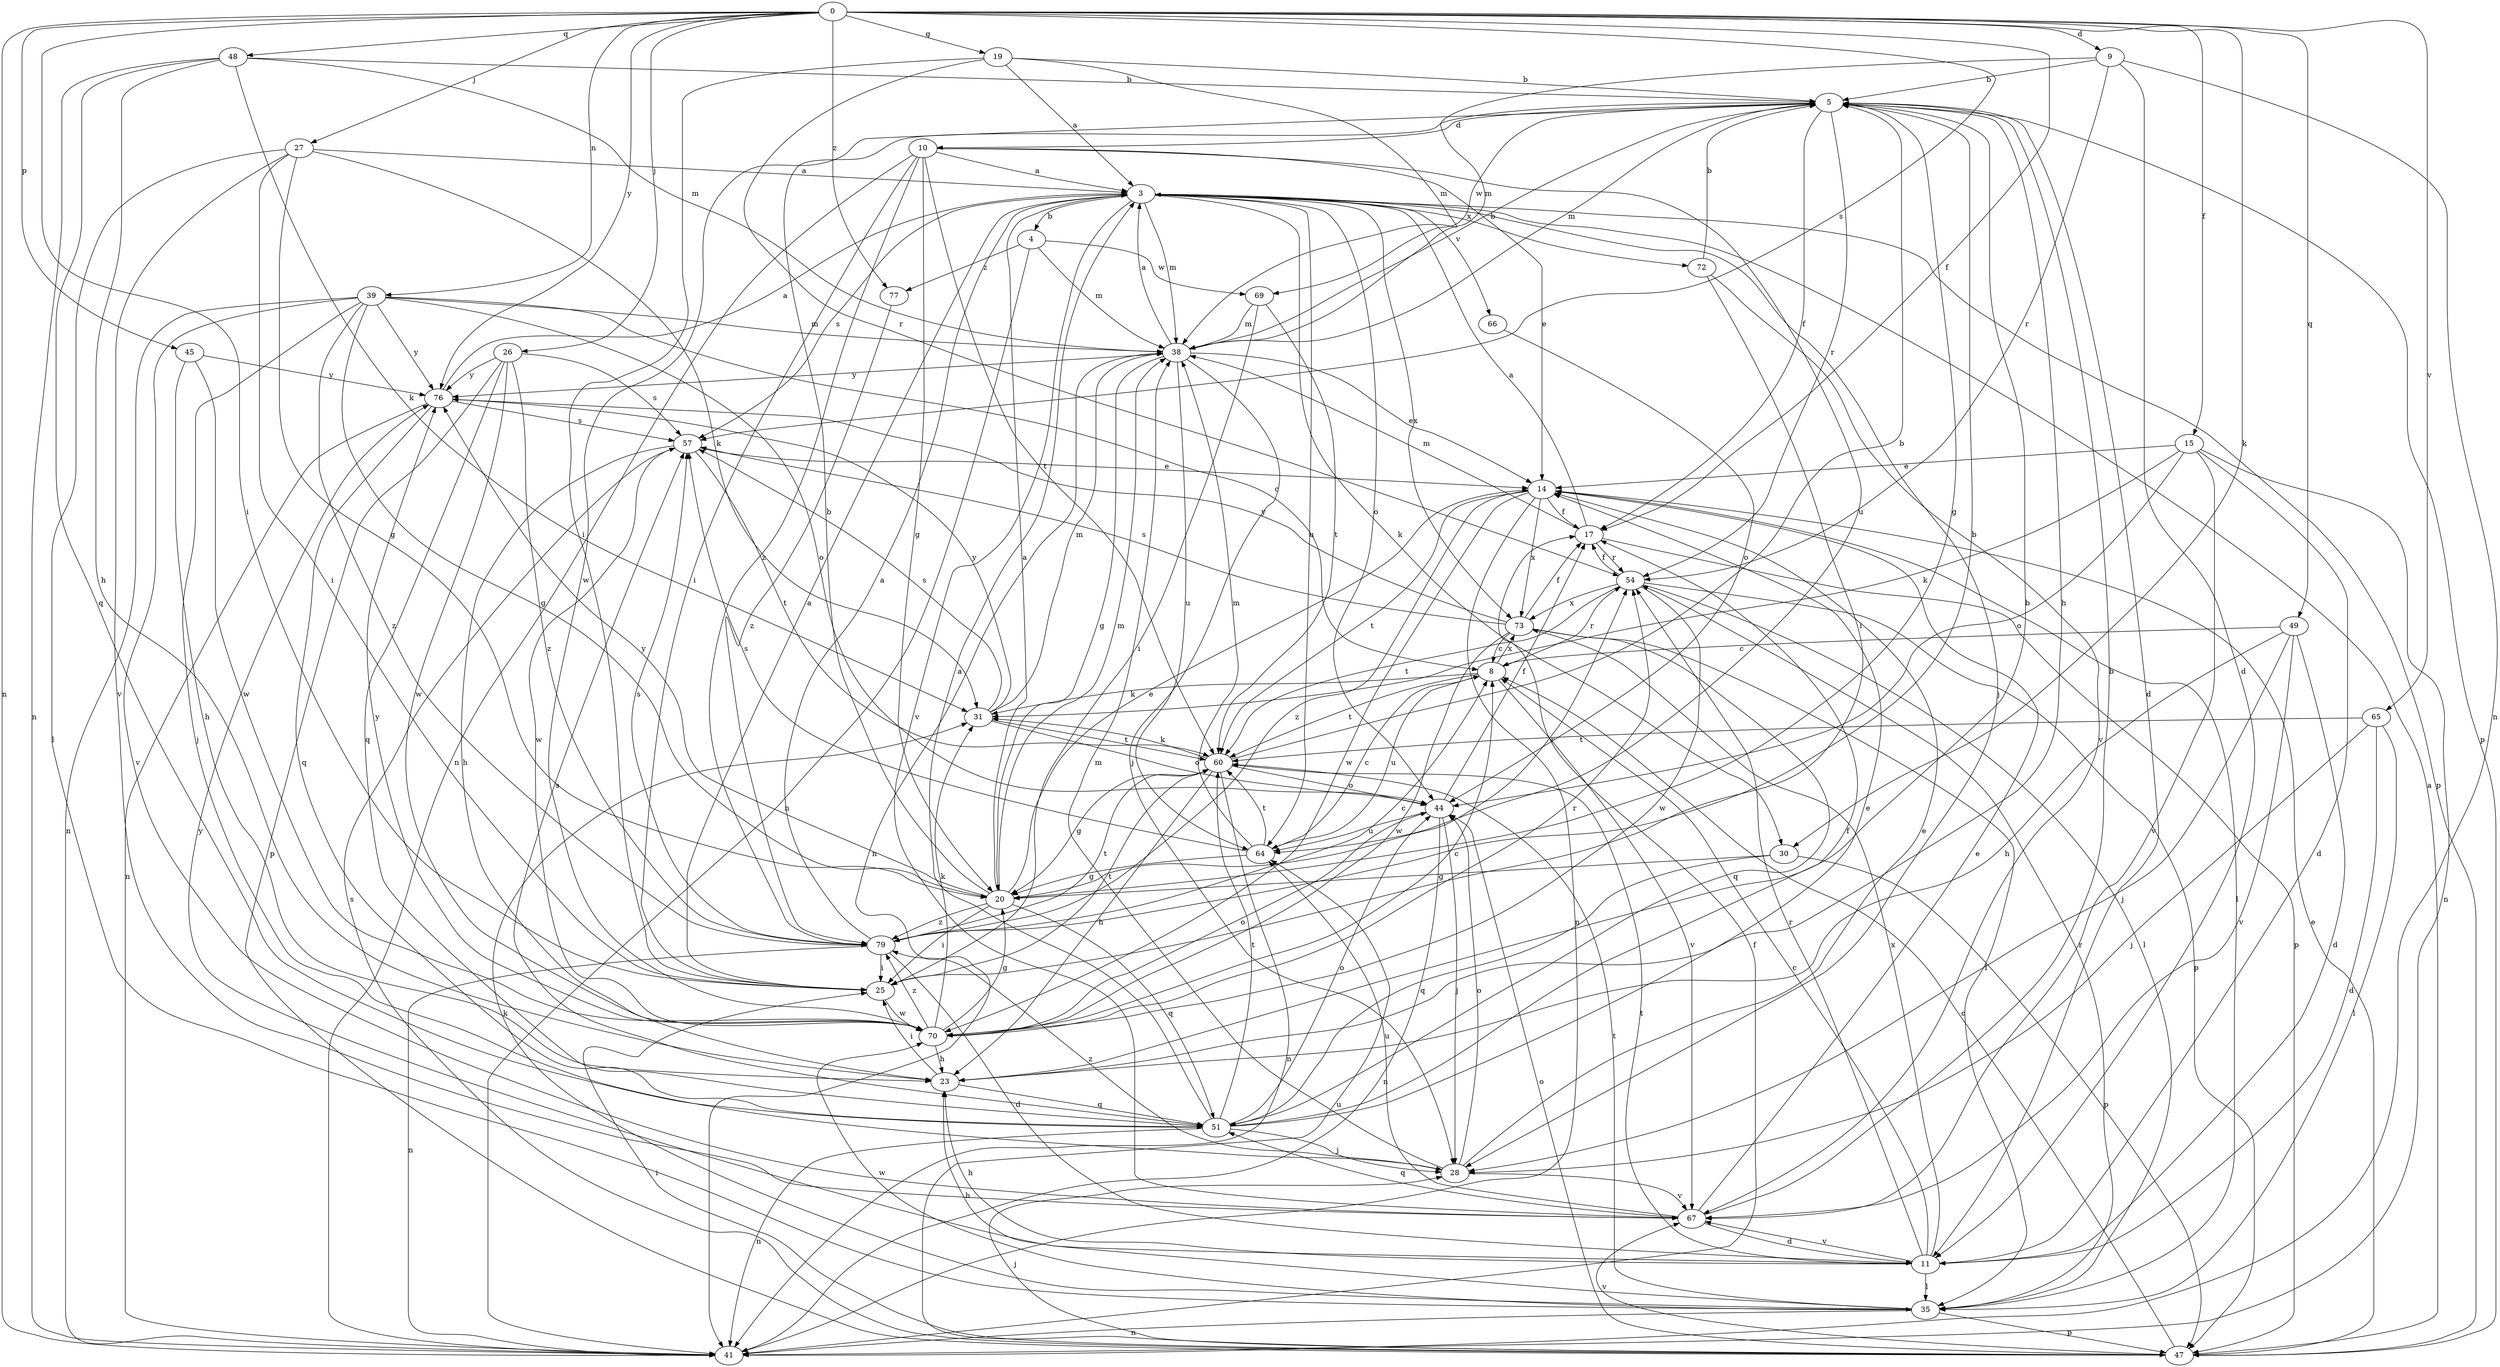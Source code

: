 strict digraph  {
0;
3;
4;
5;
8;
9;
10;
11;
14;
15;
17;
19;
20;
23;
25;
26;
27;
28;
30;
31;
35;
38;
39;
41;
44;
45;
47;
48;
49;
51;
54;
57;
60;
64;
65;
66;
67;
69;
70;
72;
73;
76;
77;
79;
0 -> 9  [label=d];
0 -> 15  [label=f];
0 -> 17  [label=f];
0 -> 19  [label=g];
0 -> 25  [label=i];
0 -> 26  [label=j];
0 -> 27  [label=j];
0 -> 30  [label=k];
0 -> 39  [label=n];
0 -> 41  [label=n];
0 -> 45  [label=p];
0 -> 48  [label=q];
0 -> 49  [label=q];
0 -> 57  [label=s];
0 -> 65  [label=v];
0 -> 76  [label=y];
0 -> 77  [label=z];
3 -> 4  [label=b];
3 -> 28  [label=j];
3 -> 30  [label=k];
3 -> 38  [label=m];
3 -> 44  [label=o];
3 -> 47  [label=p];
3 -> 57  [label=s];
3 -> 64  [label=u];
3 -> 66  [label=v];
3 -> 67  [label=v];
3 -> 72  [label=x];
3 -> 73  [label=x];
4 -> 38  [label=m];
4 -> 41  [label=n];
4 -> 69  [label=w];
4 -> 77  [label=z];
5 -> 10  [label=d];
5 -> 11  [label=d];
5 -> 17  [label=f];
5 -> 20  [label=g];
5 -> 23  [label=h];
5 -> 38  [label=m];
5 -> 47  [label=p];
5 -> 54  [label=r];
5 -> 69  [label=w];
5 -> 70  [label=w];
8 -> 31  [label=k];
8 -> 54  [label=r];
8 -> 60  [label=t];
8 -> 64  [label=u];
8 -> 67  [label=v];
8 -> 73  [label=x];
9 -> 5  [label=b];
9 -> 11  [label=d];
9 -> 38  [label=m];
9 -> 41  [label=n];
9 -> 54  [label=r];
10 -> 3  [label=a];
10 -> 14  [label=e];
10 -> 20  [label=g];
10 -> 25  [label=i];
10 -> 41  [label=n];
10 -> 60  [label=t];
10 -> 64  [label=u];
10 -> 79  [label=z];
11 -> 8  [label=c];
11 -> 23  [label=h];
11 -> 35  [label=l];
11 -> 54  [label=r];
11 -> 60  [label=t];
11 -> 67  [label=v];
11 -> 73  [label=x];
11 -> 76  [label=y];
14 -> 17  [label=f];
14 -> 35  [label=l];
14 -> 41  [label=n];
14 -> 60  [label=t];
14 -> 70  [label=w];
14 -> 73  [label=x];
14 -> 79  [label=z];
15 -> 11  [label=d];
15 -> 14  [label=e];
15 -> 31  [label=k];
15 -> 41  [label=n];
15 -> 44  [label=o];
15 -> 67  [label=v];
17 -> 3  [label=a];
17 -> 38  [label=m];
17 -> 47  [label=p];
17 -> 54  [label=r];
19 -> 3  [label=a];
19 -> 5  [label=b];
19 -> 25  [label=i];
19 -> 38  [label=m];
19 -> 54  [label=r];
20 -> 3  [label=a];
20 -> 5  [label=b];
20 -> 14  [label=e];
20 -> 25  [label=i];
20 -> 38  [label=m];
20 -> 51  [label=q];
20 -> 54  [label=r];
20 -> 76  [label=y];
20 -> 79  [label=z];
23 -> 5  [label=b];
23 -> 25  [label=i];
23 -> 51  [label=q];
25 -> 3  [label=a];
25 -> 60  [label=t];
25 -> 70  [label=w];
26 -> 47  [label=p];
26 -> 51  [label=q];
26 -> 57  [label=s];
26 -> 70  [label=w];
26 -> 76  [label=y];
26 -> 79  [label=z];
27 -> 3  [label=a];
27 -> 20  [label=g];
27 -> 25  [label=i];
27 -> 31  [label=k];
27 -> 35  [label=l];
27 -> 67  [label=v];
28 -> 14  [label=e];
28 -> 38  [label=m];
28 -> 44  [label=o];
28 -> 67  [label=v];
28 -> 79  [label=z];
30 -> 20  [label=g];
30 -> 47  [label=p];
30 -> 51  [label=q];
31 -> 38  [label=m];
31 -> 44  [label=o];
31 -> 57  [label=s];
31 -> 60  [label=t];
31 -> 76  [label=y];
35 -> 23  [label=h];
35 -> 31  [label=k];
35 -> 41  [label=n];
35 -> 47  [label=p];
35 -> 54  [label=r];
35 -> 60  [label=t];
35 -> 70  [label=w];
38 -> 3  [label=a];
38 -> 5  [label=b];
38 -> 14  [label=e];
38 -> 20  [label=g];
38 -> 28  [label=j];
38 -> 41  [label=n];
38 -> 64  [label=u];
38 -> 76  [label=y];
39 -> 8  [label=c];
39 -> 20  [label=g];
39 -> 28  [label=j];
39 -> 38  [label=m];
39 -> 41  [label=n];
39 -> 44  [label=o];
39 -> 67  [label=v];
39 -> 76  [label=y];
39 -> 79  [label=z];
41 -> 17  [label=f];
44 -> 17  [label=f];
44 -> 28  [label=j];
44 -> 41  [label=n];
44 -> 64  [label=u];
45 -> 23  [label=h];
45 -> 70  [label=w];
45 -> 76  [label=y];
47 -> 3  [label=a];
47 -> 8  [label=c];
47 -> 14  [label=e];
47 -> 25  [label=i];
47 -> 28  [label=j];
47 -> 44  [label=o];
47 -> 57  [label=s];
47 -> 64  [label=u];
47 -> 67  [label=v];
48 -> 5  [label=b];
48 -> 23  [label=h];
48 -> 31  [label=k];
48 -> 38  [label=m];
48 -> 41  [label=n];
48 -> 51  [label=q];
49 -> 8  [label=c];
49 -> 11  [label=d];
49 -> 23  [label=h];
49 -> 28  [label=j];
49 -> 67  [label=v];
51 -> 3  [label=a];
51 -> 14  [label=e];
51 -> 17  [label=f];
51 -> 28  [label=j];
51 -> 41  [label=n];
51 -> 44  [label=o];
51 -> 57  [label=s];
51 -> 60  [label=t];
54 -> 17  [label=f];
54 -> 35  [label=l];
54 -> 47  [label=p];
54 -> 60  [label=t];
54 -> 70  [label=w];
54 -> 73  [label=x];
57 -> 14  [label=e];
57 -> 23  [label=h];
57 -> 60  [label=t];
57 -> 70  [label=w];
60 -> 5  [label=b];
60 -> 20  [label=g];
60 -> 23  [label=h];
60 -> 31  [label=k];
60 -> 41  [label=n];
60 -> 44  [label=o];
64 -> 8  [label=c];
64 -> 20  [label=g];
64 -> 38  [label=m];
64 -> 57  [label=s];
64 -> 60  [label=t];
65 -> 11  [label=d];
65 -> 28  [label=j];
65 -> 35  [label=l];
65 -> 60  [label=t];
66 -> 44  [label=o];
67 -> 5  [label=b];
67 -> 11  [label=d];
67 -> 14  [label=e];
67 -> 51  [label=q];
67 -> 64  [label=u];
69 -> 25  [label=i];
69 -> 38  [label=m];
69 -> 60  [label=t];
70 -> 8  [label=c];
70 -> 20  [label=g];
70 -> 23  [label=h];
70 -> 31  [label=k];
70 -> 44  [label=o];
70 -> 54  [label=r];
70 -> 76  [label=y];
70 -> 79  [label=z];
72 -> 5  [label=b];
72 -> 25  [label=i];
72 -> 67  [label=v];
73 -> 8  [label=c];
73 -> 17  [label=f];
73 -> 35  [label=l];
73 -> 51  [label=q];
73 -> 57  [label=s];
73 -> 70  [label=w];
73 -> 76  [label=y];
76 -> 3  [label=a];
76 -> 41  [label=n];
76 -> 51  [label=q];
76 -> 57  [label=s];
77 -> 79  [label=z];
79 -> 3  [label=a];
79 -> 5  [label=b];
79 -> 8  [label=c];
79 -> 11  [label=d];
79 -> 25  [label=i];
79 -> 41  [label=n];
79 -> 57  [label=s];
79 -> 60  [label=t];
}
